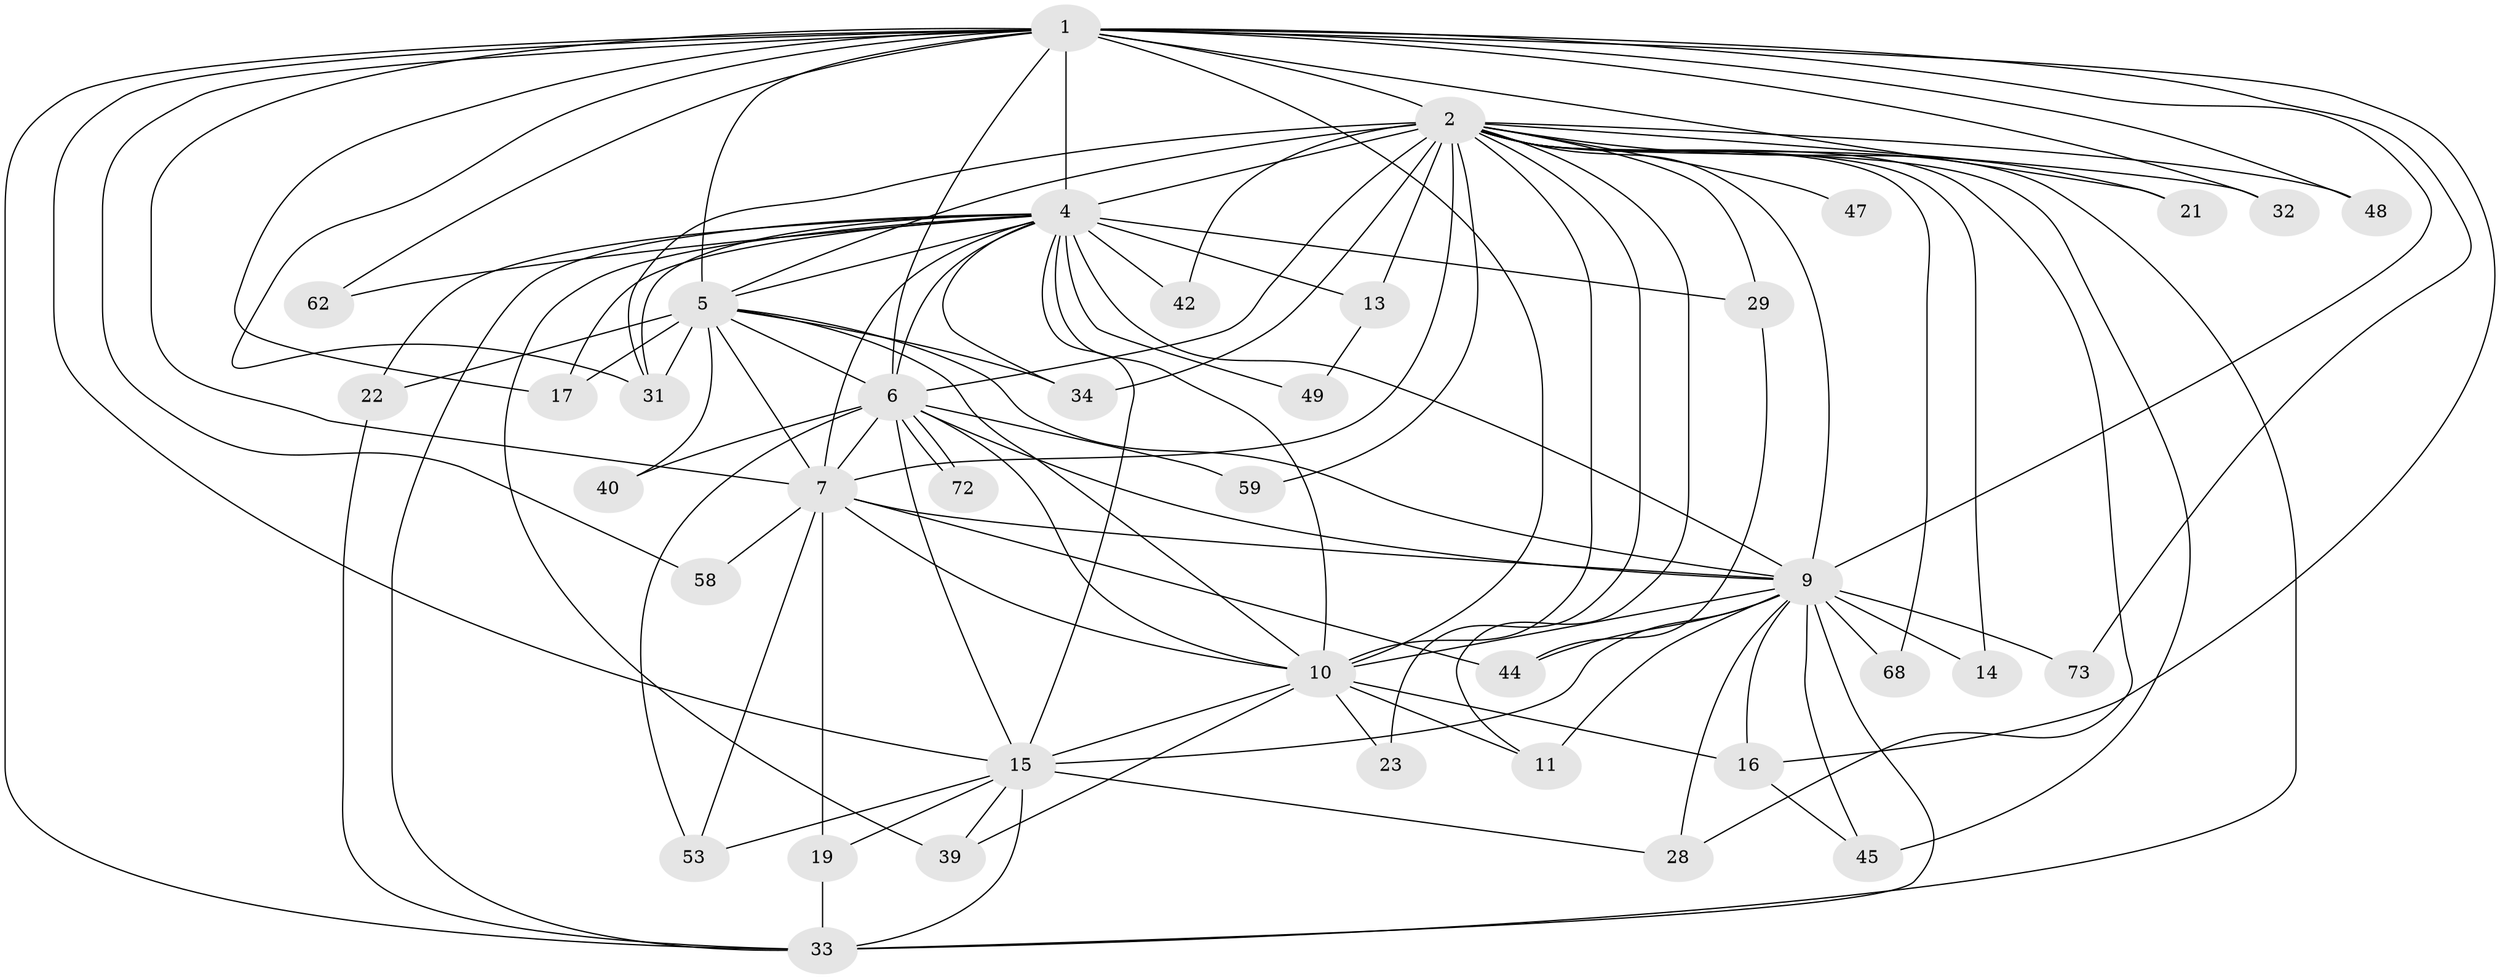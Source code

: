 // original degree distribution, {21: 0.012658227848101266, 15: 0.02531645569620253, 19: 0.012658227848101266, 28: 0.012658227848101266, 14: 0.012658227848101266, 18: 0.02531645569620253, 22: 0.012658227848101266, 16: 0.012658227848101266, 3: 0.27848101265822783, 7: 0.012658227848101266, 4: 0.05063291139240506, 2: 0.5063291139240507, 6: 0.012658227848101266, 5: 0.012658227848101266}
// Generated by graph-tools (version 1.1) at 2025/14/03/09/25 04:14:04]
// undirected, 39 vertices, 108 edges
graph export_dot {
graph [start="1"]
  node [color=gray90,style=filled];
  1;
  2 [super="+8+79+27+3+25"];
  4;
  5;
  6 [super="+12+43+24"];
  7 [super="+75"];
  9 [super="+51+35"];
  10;
  11 [super="+63"];
  13;
  14;
  15 [super="+57+26+20"];
  16 [super="+18"];
  17 [super="+60"];
  19;
  21;
  22;
  23;
  28 [super="+37"];
  29;
  31 [super="+65+76"];
  32;
  33 [super="+64+54+55"];
  34 [super="+36"];
  39 [super="+41"];
  40;
  42 [super="+69"];
  44 [super="+71"];
  45 [super="+46"];
  47;
  48;
  49;
  53 [super="+61"];
  58;
  59;
  62;
  68;
  72;
  73;
  1 -- 2 [weight=3];
  1 -- 4;
  1 -- 5;
  1 -- 6;
  1 -- 7;
  1 -- 9;
  1 -- 10;
  1 -- 16;
  1 -- 17;
  1 -- 21;
  1 -- 32;
  1 -- 33;
  1 -- 48;
  1 -- 58;
  1 -- 62;
  1 -- 73;
  1 -- 31;
  1 -- 15 [weight=2];
  2 -- 4 [weight=6];
  2 -- 5 [weight=3];
  2 -- 6 [weight=6];
  2 -- 7 [weight=4];
  2 -- 9 [weight=3];
  2 -- 10 [weight=3];
  2 -- 13;
  2 -- 14;
  2 -- 68;
  2 -- 21;
  2 -- 23;
  2 -- 31;
  2 -- 42;
  2 -- 47 [weight=2];
  2 -- 59;
  2 -- 32;
  2 -- 34;
  2 -- 29;
  2 -- 11;
  2 -- 48;
  2 -- 33;
  2 -- 45;
  2 -- 28;
  4 -- 5;
  4 -- 6;
  4 -- 7;
  4 -- 9 [weight=2];
  4 -- 10;
  4 -- 13;
  4 -- 15 [weight=2];
  4 -- 17;
  4 -- 22;
  4 -- 29;
  4 -- 31;
  4 -- 34;
  4 -- 39;
  4 -- 42 [weight=3];
  4 -- 49;
  4 -- 62;
  4 -- 33;
  5 -- 6;
  5 -- 7;
  5 -- 9;
  5 -- 10;
  5 -- 22;
  5 -- 31;
  5 -- 34;
  5 -- 40;
  5 -- 17;
  6 -- 7;
  6 -- 9 [weight=2];
  6 -- 10;
  6 -- 59;
  6 -- 72;
  6 -- 72;
  6 -- 40;
  6 -- 53;
  6 -- 15;
  7 -- 9;
  7 -- 10 [weight=2];
  7 -- 19;
  7 -- 53;
  7 -- 58;
  7 -- 44;
  9 -- 10;
  9 -- 11 [weight=2];
  9 -- 14 [weight=2];
  9 -- 28;
  9 -- 44;
  9 -- 45;
  9 -- 68;
  9 -- 73;
  9 -- 16;
  9 -- 15;
  9 -- 33;
  10 -- 11;
  10 -- 15 [weight=2];
  10 -- 16;
  10 -- 23;
  10 -- 39;
  13 -- 49;
  15 -- 19;
  15 -- 39;
  15 -- 33;
  15 -- 53;
  15 -- 28;
  16 -- 45;
  19 -- 33;
  22 -- 33;
  29 -- 44;
}
